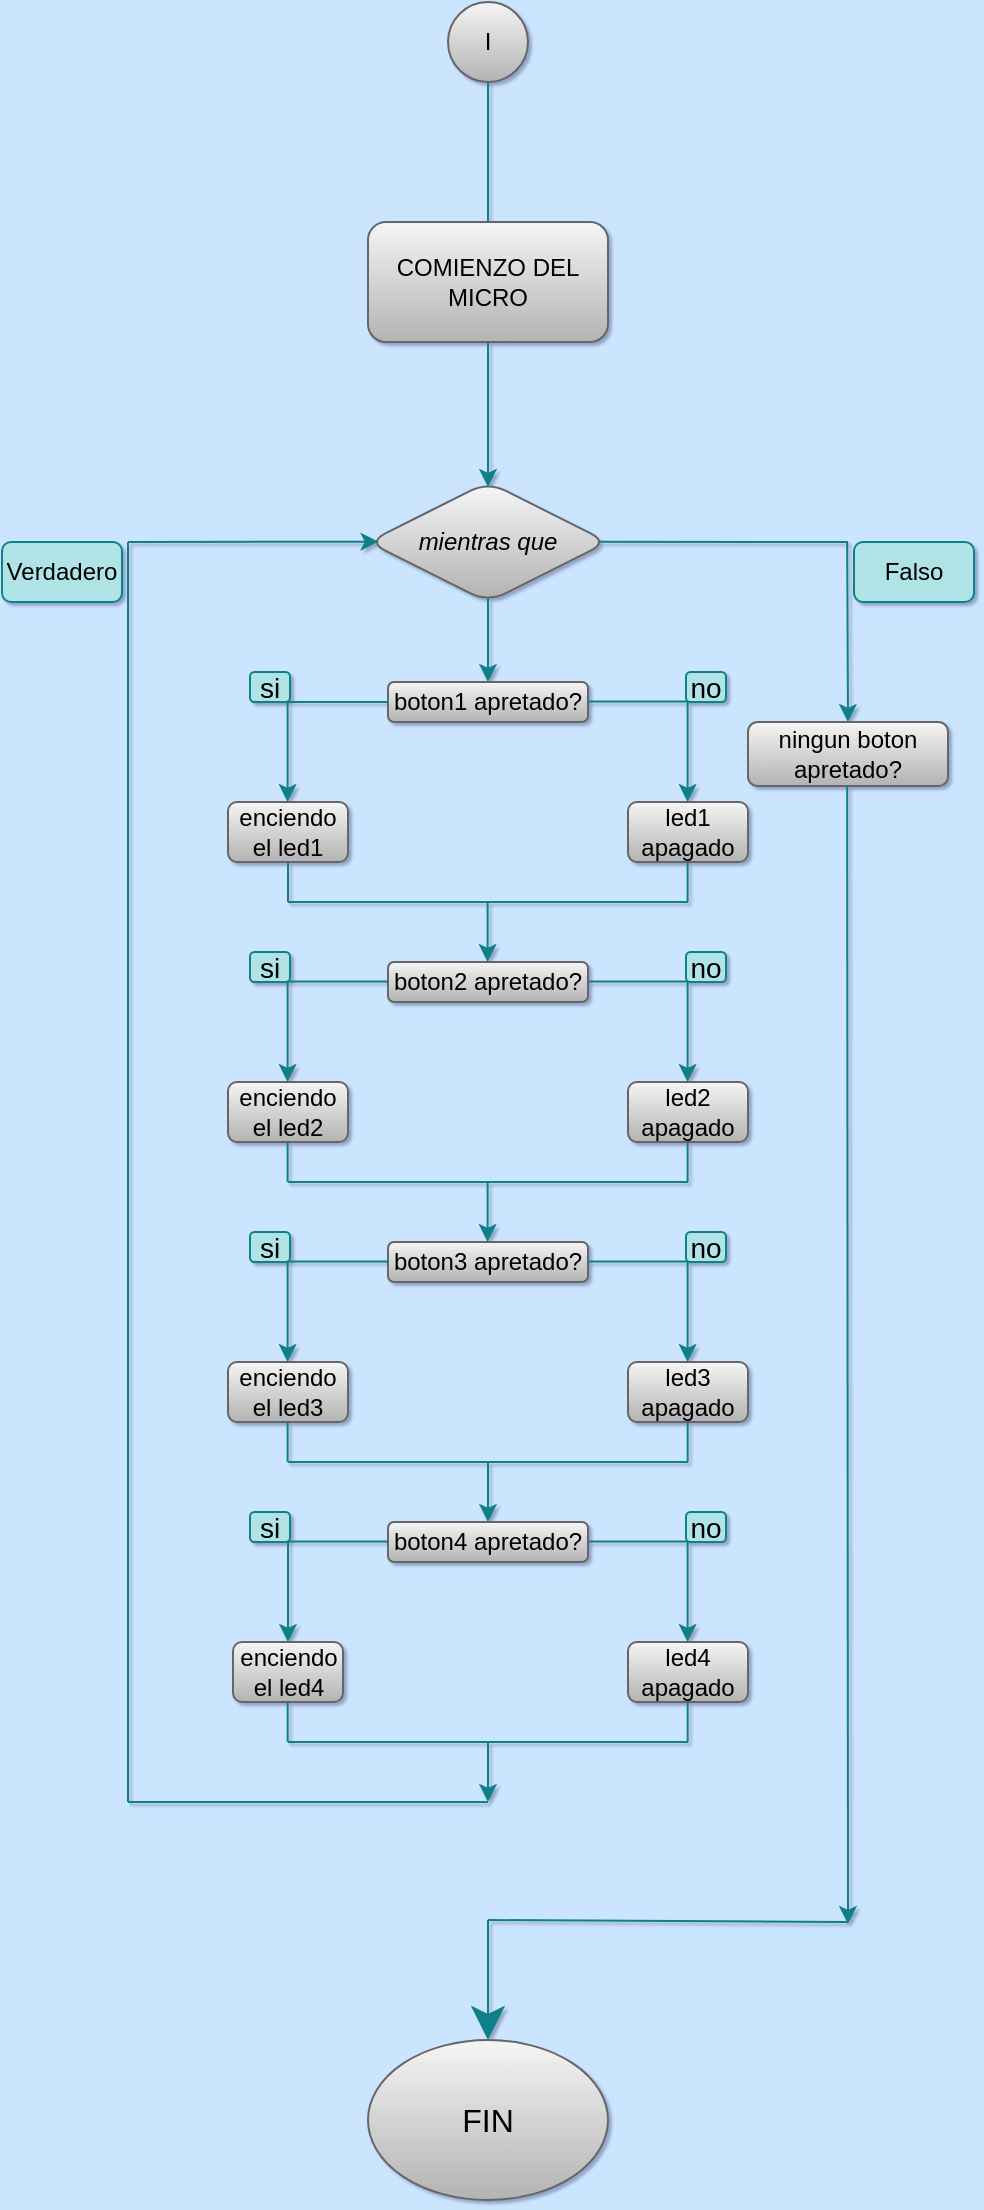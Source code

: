 <mxfile version="20.2.3" type="github">
  <diagram id="C5RBs43oDa-KdzZeNtuy" name="Page-1">
    <mxGraphModel dx="1138" dy="635" grid="0" gridSize="10" guides="1" tooltips="1" connect="1" arrows="1" fold="1" page="1" pageScale="1" pageWidth="583" pageHeight="827" background="#CCE5FF" math="0" shadow="1">
      <root>
        <mxCell id="WIyWlLk6GJQsqaUBKTNV-0" />
        <mxCell id="WIyWlLk6GJQsqaUBKTNV-1" parent="WIyWlLk6GJQsqaUBKTNV-0" />
        <mxCell id="Ib47aiiZTjz7XEFrxoLK-0" value="I" style="ellipse;whiteSpace=wrap;html=1;rounded=1;fillColor=#f5f5f5;strokeColor=#666666;gradientColor=#b3b3b3;" parent="WIyWlLk6GJQsqaUBKTNV-1" vertex="1">
          <mxGeometry x="563" y="62" width="40" height="40" as="geometry" />
        </mxCell>
        <mxCell id="Ib47aiiZTjz7XEFrxoLK-1" value="COMIENZO DEL MICRO" style="rounded=1;whiteSpace=wrap;html=1;fillColor=#f5f5f5;gradientColor=#b3b3b3;strokeColor=#666666;" parent="WIyWlLk6GJQsqaUBKTNV-1" vertex="1">
          <mxGeometry x="523" y="172" width="120" height="60" as="geometry" />
        </mxCell>
        <mxCell id="Ib47aiiZTjz7XEFrxoLK-3" value="" style="endArrow=none;html=1;rounded=1;exitX=0.5;exitY=0;exitDx=0;exitDy=0;entryX=0.5;entryY=1;entryDx=0;entryDy=0;fillColor=#b0e3e6;strokeColor=#0e8088;" parent="WIyWlLk6GJQsqaUBKTNV-1" source="Ib47aiiZTjz7XEFrxoLK-1" target="Ib47aiiZTjz7XEFrxoLK-0" edge="1">
          <mxGeometry width="50" height="50" relative="1" as="geometry">
            <mxPoint x="553" y="162" as="sourcePoint" />
            <mxPoint x="603" y="112" as="targetPoint" />
          </mxGeometry>
        </mxCell>
        <mxCell id="Ib47aiiZTjz7XEFrxoLK-7" value="&lt;i style=&quot;&quot;&gt;mientras que&lt;/i&gt;" style="rhombus;whiteSpace=wrap;html=1;rounded=1;fillColor=#f5f5f5;gradientColor=#b3b3b3;strokeColor=#666666;" parent="WIyWlLk6GJQsqaUBKTNV-1" vertex="1">
          <mxGeometry x="523" y="302" width="120" height="60" as="geometry" />
        </mxCell>
        <mxCell id="Ib47aiiZTjz7XEFrxoLK-8" value="" style="endArrow=classic;html=1;rounded=1;entryX=0.5;entryY=0.041;entryDx=0;entryDy=0;entryPerimeter=0;fillColor=#b0e3e6;strokeColor=#0e8088;" parent="WIyWlLk6GJQsqaUBKTNV-1" target="Ib47aiiZTjz7XEFrxoLK-7" edge="1">
          <mxGeometry width="50" height="50" relative="1" as="geometry">
            <mxPoint x="583" y="232" as="sourcePoint" />
            <mxPoint x="583" y="302" as="targetPoint" />
            <Array as="points" />
          </mxGeometry>
        </mxCell>
        <mxCell id="Ib47aiiZTjz7XEFrxoLK-28" value="led1 apagado" style="rounded=1;whiteSpace=wrap;html=1;fillColor=#f5f5f5;gradientColor=#b3b3b3;strokeColor=#666666;" parent="WIyWlLk6GJQsqaUBKTNV-1" vertex="1">
          <mxGeometry x="653" y="462" width="60" height="30" as="geometry" />
        </mxCell>
        <mxCell id="Ib47aiiZTjz7XEFrxoLK-29" value="enciendo el led1" style="rounded=1;whiteSpace=wrap;html=1;fillColor=#f5f5f5;gradientColor=#b3b3b3;strokeColor=#666666;" parent="WIyWlLk6GJQsqaUBKTNV-1" vertex="1">
          <mxGeometry x="453" y="462" width="60" height="30" as="geometry" />
        </mxCell>
        <mxCell id="Ib47aiiZTjz7XEFrxoLK-32" value="boton2 apretado?" style="rounded=1;whiteSpace=wrap;html=1;fillColor=#f5f5f5;gradientColor=#b3b3b3;strokeColor=#666666;" parent="WIyWlLk6GJQsqaUBKTNV-1" vertex="1">
          <mxGeometry x="533" y="542" width="100" height="20" as="geometry" />
        </mxCell>
        <mxCell id="Ib47aiiZTjz7XEFrxoLK-33" value="led2 apagado" style="rounded=1;whiteSpace=wrap;html=1;fillColor=#f5f5f5;gradientColor=#b3b3b3;strokeColor=#666666;" parent="WIyWlLk6GJQsqaUBKTNV-1" vertex="1">
          <mxGeometry x="653" y="602" width="60" height="30" as="geometry" />
        </mxCell>
        <mxCell id="Ib47aiiZTjz7XEFrxoLK-34" value="enciendo el led2" style="rounded=1;whiteSpace=wrap;html=1;fillColor=#f5f5f5;gradientColor=#b3b3b3;strokeColor=#666666;" parent="WIyWlLk6GJQsqaUBKTNV-1" vertex="1">
          <mxGeometry x="453" y="602" width="60" height="30" as="geometry" />
        </mxCell>
        <mxCell id="Ib47aiiZTjz7XEFrxoLK-43" value="boton3 apretado?" style="rounded=1;whiteSpace=wrap;html=1;fillColor=#f5f5f5;gradientColor=#b3b3b3;strokeColor=#666666;" parent="WIyWlLk6GJQsqaUBKTNV-1" vertex="1">
          <mxGeometry x="533" y="682" width="100" height="20" as="geometry" />
        </mxCell>
        <mxCell id="Ib47aiiZTjz7XEFrxoLK-44" value="led3 apagado" style="rounded=1;whiteSpace=wrap;html=1;fillColor=#f5f5f5;gradientColor=#b3b3b3;strokeColor=#666666;" parent="WIyWlLk6GJQsqaUBKTNV-1" vertex="1">
          <mxGeometry x="653" y="742" width="60" height="30" as="geometry" />
        </mxCell>
        <mxCell id="Ib47aiiZTjz7XEFrxoLK-45" value="enciendo el led3" style="rounded=1;whiteSpace=wrap;html=1;fillColor=#f5f5f5;gradientColor=#b3b3b3;strokeColor=#666666;" parent="WIyWlLk6GJQsqaUBKTNV-1" vertex="1">
          <mxGeometry x="453" y="742" width="60" height="30" as="geometry" />
        </mxCell>
        <mxCell id="V5rcfbVwR7VhMaBgpMkB-2" value="boton4 apretado?" style="rounded=1;whiteSpace=wrap;html=1;fillColor=#f5f5f5;gradientColor=#b3b3b3;strokeColor=#666666;" vertex="1" parent="WIyWlLk6GJQsqaUBKTNV-1">
          <mxGeometry x="533" y="822" width="100" height="20" as="geometry" />
        </mxCell>
        <mxCell id="V5rcfbVwR7VhMaBgpMkB-6" value="led4 apagado" style="rounded=1;whiteSpace=wrap;html=1;fillColor=#f5f5f5;gradientColor=#b3b3b3;strokeColor=#666666;" vertex="1" parent="WIyWlLk6GJQsqaUBKTNV-1">
          <mxGeometry x="653" y="882" width="60" height="30" as="geometry" />
        </mxCell>
        <mxCell id="V5rcfbVwR7VhMaBgpMkB-8" value="enciendo el led4" style="rounded=1;whiteSpace=wrap;html=1;fillColor=#f5f5f5;gradientColor=#b3b3b3;strokeColor=#666666;" vertex="1" parent="WIyWlLk6GJQsqaUBKTNV-1">
          <mxGeometry x="455.5" y="882" width="55" height="30" as="geometry" />
        </mxCell>
        <mxCell id="V5rcfbVwR7VhMaBgpMkB-9" value="" style="endArrow=classic;html=1;rounded=1;exitX=0.5;exitY=1;exitDx=0;exitDy=0;startArrow=none;" edge="1" parent="WIyWlLk6GJQsqaUBKTNV-1" source="Ib47aiiZTjz7XEFrxoLK-26">
          <mxGeometry width="50" height="50" relative="1" as="geometry">
            <mxPoint x="583" y="372" as="sourcePoint" />
            <mxPoint x="583" y="412" as="targetPoint" />
          </mxGeometry>
        </mxCell>
        <mxCell id="V5rcfbVwR7VhMaBgpMkB-10" value="" style="endArrow=classic;html=1;rounded=1;entryX=0.044;entryY=0.497;entryDx=0;entryDy=0;entryPerimeter=0;fillColor=#b0e3e6;strokeColor=#0e8088;" edge="1" parent="WIyWlLk6GJQsqaUBKTNV-1" target="Ib47aiiZTjz7XEFrxoLK-7">
          <mxGeometry width="50" height="50" relative="1" as="geometry">
            <mxPoint x="403" y="332" as="sourcePoint" />
            <mxPoint x="583" y="512" as="targetPoint" />
          </mxGeometry>
        </mxCell>
        <mxCell id="V5rcfbVwR7VhMaBgpMkB-11" value="" style="endArrow=none;html=1;rounded=1;fillColor=#b0e3e6;strokeColor=#0e8088;" edge="1" parent="WIyWlLk6GJQsqaUBKTNV-1">
          <mxGeometry width="50" height="50" relative="1" as="geometry">
            <mxPoint x="403" y="962" as="sourcePoint" />
            <mxPoint x="403" y="332" as="targetPoint" />
          </mxGeometry>
        </mxCell>
        <mxCell id="V5rcfbVwR7VhMaBgpMkB-12" value="" style="endArrow=none;html=1;rounded=1;fillColor=#b0e3e6;strokeColor=#0e8088;" edge="1" parent="WIyWlLk6GJQsqaUBKTNV-1">
          <mxGeometry width="50" height="50" relative="1" as="geometry">
            <mxPoint x="403" y="962" as="sourcePoint" />
            <mxPoint x="583" y="962" as="targetPoint" />
          </mxGeometry>
        </mxCell>
        <mxCell id="Ib47aiiZTjz7XEFrxoLK-26" value="boton1 apretado?" style="rounded=1;whiteSpace=wrap;html=1;fillColor=#f5f5f5;gradientColor=#b3b3b3;strokeColor=#666666;" parent="WIyWlLk6GJQsqaUBKTNV-1" vertex="1">
          <mxGeometry x="533" y="402" width="100" height="20" as="geometry" />
        </mxCell>
        <mxCell id="V5rcfbVwR7VhMaBgpMkB-49" value="" style="endArrow=none;html=1;rounded=1;entryX=0;entryY=0.5;entryDx=0;entryDy=0;fillColor=#b0e3e6;strokeColor=#0e8088;" edge="1" parent="WIyWlLk6GJQsqaUBKTNV-1" target="Ib47aiiZTjz7XEFrxoLK-26">
          <mxGeometry width="50" height="50" relative="1" as="geometry">
            <mxPoint x="483" y="412" as="sourcePoint" />
            <mxPoint x="523" y="452" as="targetPoint" />
          </mxGeometry>
        </mxCell>
        <mxCell id="V5rcfbVwR7VhMaBgpMkB-50" value="" style="endArrow=none;html=1;rounded=1;entryX=0;entryY=0.5;entryDx=0;entryDy=0;fillColor=#b0e3e6;strokeColor=#0e8088;" edge="1" parent="WIyWlLk6GJQsqaUBKTNV-1">
          <mxGeometry width="50" height="50" relative="1" as="geometry">
            <mxPoint x="633" y="411.8" as="sourcePoint" />
            <mxPoint x="683" y="411.8" as="targetPoint" />
          </mxGeometry>
        </mxCell>
        <mxCell id="V5rcfbVwR7VhMaBgpMkB-51" value="" style="endArrow=none;html=1;rounded=1;entryX=0;entryY=0.5;entryDx=0;entryDy=0;fillColor=#b0e3e6;strokeColor=#0e8088;" edge="1" parent="WIyWlLk6GJQsqaUBKTNV-1">
          <mxGeometry width="50" height="50" relative="1" as="geometry">
            <mxPoint x="633" y="551.8" as="sourcePoint" />
            <mxPoint x="683" y="551.8" as="targetPoint" />
          </mxGeometry>
        </mxCell>
        <mxCell id="V5rcfbVwR7VhMaBgpMkB-52" value="" style="endArrow=none;html=1;rounded=1;entryX=0;entryY=0.5;entryDx=0;entryDy=0;fillColor=#b0e3e6;strokeColor=#0e8088;" edge="1" parent="WIyWlLk6GJQsqaUBKTNV-1">
          <mxGeometry width="50" height="50" relative="1" as="geometry">
            <mxPoint x="483" y="551.8" as="sourcePoint" />
            <mxPoint x="533" y="551.8" as="targetPoint" />
            <Array as="points" />
          </mxGeometry>
        </mxCell>
        <mxCell id="V5rcfbVwR7VhMaBgpMkB-53" value="" style="endArrow=none;html=1;rounded=1;entryX=0;entryY=0.5;entryDx=0;entryDy=0;fillColor=#b0e3e6;strokeColor=#0e8088;" edge="1" parent="WIyWlLk6GJQsqaUBKTNV-1">
          <mxGeometry width="50" height="50" relative="1" as="geometry">
            <mxPoint x="483" y="691.8" as="sourcePoint" />
            <mxPoint x="533" y="691.8" as="targetPoint" />
            <Array as="points" />
          </mxGeometry>
        </mxCell>
        <mxCell id="V5rcfbVwR7VhMaBgpMkB-54" value="" style="endArrow=none;html=1;rounded=1;entryX=0;entryY=0.5;entryDx=0;entryDy=0;fillColor=#b0e3e6;strokeColor=#0e8088;" edge="1" parent="WIyWlLk6GJQsqaUBKTNV-1">
          <mxGeometry width="50" height="50" relative="1" as="geometry">
            <mxPoint x="633" y="691.8" as="sourcePoint" />
            <mxPoint x="683" y="691.8" as="targetPoint" />
            <Array as="points" />
          </mxGeometry>
        </mxCell>
        <mxCell id="V5rcfbVwR7VhMaBgpMkB-55" value="" style="endArrow=none;html=1;rounded=1;entryX=0;entryY=0.5;entryDx=0;entryDy=0;fillColor=#b0e3e6;strokeColor=#0e8088;" edge="1" parent="WIyWlLk6GJQsqaUBKTNV-1">
          <mxGeometry width="50" height="50" relative="1" as="geometry">
            <mxPoint x="633" y="831.8" as="sourcePoint" />
            <mxPoint x="683" y="831.8" as="targetPoint" />
            <Array as="points" />
          </mxGeometry>
        </mxCell>
        <mxCell id="V5rcfbVwR7VhMaBgpMkB-56" value="" style="endArrow=none;html=1;rounded=1;entryX=0;entryY=0.5;entryDx=0;entryDy=0;fillColor=#b0e3e6;strokeColor=#0e8088;" edge="1" parent="WIyWlLk6GJQsqaUBKTNV-1">
          <mxGeometry width="50" height="50" relative="1" as="geometry">
            <mxPoint x="483" y="831.8" as="sourcePoint" />
            <mxPoint x="533" y="831.8" as="targetPoint" />
            <Array as="points" />
          </mxGeometry>
        </mxCell>
        <mxCell id="V5rcfbVwR7VhMaBgpMkB-57" value="" style="endArrow=classic;html=1;rounded=1;entryX=0.5;entryY=0;entryDx=0;entryDy=0;fillColor=#b0e3e6;strokeColor=#0e8088;" edge="1" parent="WIyWlLk6GJQsqaUBKTNV-1" target="V5rcfbVwR7VhMaBgpMkB-8">
          <mxGeometry width="50" height="50" relative="1" as="geometry">
            <mxPoint x="483" y="832" as="sourcePoint" />
            <mxPoint x="503" y="822" as="targetPoint" />
          </mxGeometry>
        </mxCell>
        <mxCell id="V5rcfbVwR7VhMaBgpMkB-58" value="" style="endArrow=classic;html=1;rounded=1;entryX=0.5;entryY=0;entryDx=0;entryDy=0;fillColor=#b0e3e6;strokeColor=#0e8088;" edge="1" parent="WIyWlLk6GJQsqaUBKTNV-1">
          <mxGeometry width="50" height="50" relative="1" as="geometry">
            <mxPoint x="682.8" y="832" as="sourcePoint" />
            <mxPoint x="682.8" y="882" as="targetPoint" />
          </mxGeometry>
        </mxCell>
        <mxCell id="V5rcfbVwR7VhMaBgpMkB-59" value="" style="endArrow=classic;html=1;rounded=1;entryX=0.5;entryY=0;entryDx=0;entryDy=0;fillColor=#b0e3e6;strokeColor=#0e8088;" edge="1" parent="WIyWlLk6GJQsqaUBKTNV-1">
          <mxGeometry width="50" height="50" relative="1" as="geometry">
            <mxPoint x="682.8" y="692" as="sourcePoint" />
            <mxPoint x="682.8" y="742" as="targetPoint" />
          </mxGeometry>
        </mxCell>
        <mxCell id="V5rcfbVwR7VhMaBgpMkB-60" value="" style="endArrow=classic;html=1;rounded=1;entryX=0.5;entryY=0;entryDx=0;entryDy=0;fillColor=#b0e3e6;strokeColor=#0e8088;" edge="1" parent="WIyWlLk6GJQsqaUBKTNV-1">
          <mxGeometry width="50" height="50" relative="1" as="geometry">
            <mxPoint x="482.8" y="692" as="sourcePoint" />
            <mxPoint x="482.8" y="742" as="targetPoint" />
          </mxGeometry>
        </mxCell>
        <mxCell id="V5rcfbVwR7VhMaBgpMkB-62" value="" style="endArrow=classic;html=1;rounded=1;entryX=0.5;entryY=0;entryDx=0;entryDy=0;fillColor=#b0e3e6;strokeColor=#0e8088;" edge="1" parent="WIyWlLk6GJQsqaUBKTNV-1">
          <mxGeometry width="50" height="50" relative="1" as="geometry">
            <mxPoint x="682.8" y="552" as="sourcePoint" />
            <mxPoint x="682.8" y="602" as="targetPoint" />
          </mxGeometry>
        </mxCell>
        <mxCell id="V5rcfbVwR7VhMaBgpMkB-63" value="" style="endArrow=classic;html=1;rounded=1;entryX=0.5;entryY=0;entryDx=0;entryDy=0;fillColor=#b0e3e6;strokeColor=#0e8088;" edge="1" parent="WIyWlLk6GJQsqaUBKTNV-1">
          <mxGeometry width="50" height="50" relative="1" as="geometry">
            <mxPoint x="482.8" y="552" as="sourcePoint" />
            <mxPoint x="482.8" y="602" as="targetPoint" />
          </mxGeometry>
        </mxCell>
        <mxCell id="V5rcfbVwR7VhMaBgpMkB-64" value="" style="endArrow=classic;html=1;rounded=1;entryX=0.5;entryY=0;entryDx=0;entryDy=0;fillColor=#b0e3e6;strokeColor=#0e8088;" edge="1" parent="WIyWlLk6GJQsqaUBKTNV-1">
          <mxGeometry width="50" height="50" relative="1" as="geometry">
            <mxPoint x="482.8" y="412" as="sourcePoint" />
            <mxPoint x="482.8" y="462" as="targetPoint" />
          </mxGeometry>
        </mxCell>
        <mxCell id="V5rcfbVwR7VhMaBgpMkB-65" value="" style="endArrow=classic;html=1;rounded=1;entryX=0.5;entryY=0;entryDx=0;entryDy=0;fillColor=#b0e3e6;strokeColor=#0e8088;" edge="1" parent="WIyWlLk6GJQsqaUBKTNV-1">
          <mxGeometry width="50" height="50" relative="1" as="geometry">
            <mxPoint x="682.8" y="412" as="sourcePoint" />
            <mxPoint x="682.8" y="462" as="targetPoint" />
          </mxGeometry>
        </mxCell>
        <mxCell id="V5rcfbVwR7VhMaBgpMkB-66" value="" style="endArrow=classic;html=1;rounded=1;entryX=0.5;entryY=0;entryDx=0;entryDy=0;exitX=0.5;exitY=0.968;exitDx=0;exitDy=0;exitPerimeter=0;fillColor=#b0e3e6;strokeColor=#0e8088;" edge="1" parent="WIyWlLk6GJQsqaUBKTNV-1" source="Ib47aiiZTjz7XEFrxoLK-7" target="Ib47aiiZTjz7XEFrxoLK-26">
          <mxGeometry width="50" height="50" relative="1" as="geometry">
            <mxPoint x="513" y="432" as="sourcePoint" />
            <mxPoint x="563" y="382" as="targetPoint" />
          </mxGeometry>
        </mxCell>
        <mxCell id="V5rcfbVwR7VhMaBgpMkB-67" value="" style="endArrow=none;html=1;rounded=1;entryX=0.5;entryY=1;entryDx=0;entryDy=0;fillColor=#b0e3e6;strokeColor=#0e8088;" edge="1" parent="WIyWlLk6GJQsqaUBKTNV-1" target="Ib47aiiZTjz7XEFrxoLK-29">
          <mxGeometry width="50" height="50" relative="1" as="geometry">
            <mxPoint x="483" y="512" as="sourcePoint" />
            <mxPoint x="573" y="442" as="targetPoint" />
          </mxGeometry>
        </mxCell>
        <mxCell id="V5rcfbVwR7VhMaBgpMkB-68" value="" style="endArrow=none;html=1;rounded=1;entryX=0.5;entryY=1;entryDx=0;entryDy=0;fillColor=#b0e3e6;strokeColor=#0e8088;" edge="1" parent="WIyWlLk6GJQsqaUBKTNV-1">
          <mxGeometry width="50" height="50" relative="1" as="geometry">
            <mxPoint x="682.8" y="512" as="sourcePoint" />
            <mxPoint x="682.8" y="492" as="targetPoint" />
          </mxGeometry>
        </mxCell>
        <mxCell id="V5rcfbVwR7VhMaBgpMkB-69" value="" style="endArrow=none;html=1;rounded=1;fillColor=#b0e3e6;strokeColor=#0e8088;" edge="1" parent="WIyWlLk6GJQsqaUBKTNV-1">
          <mxGeometry width="50" height="50" relative="1" as="geometry">
            <mxPoint x="483" y="512" as="sourcePoint" />
            <mxPoint x="683" y="512" as="targetPoint" />
          </mxGeometry>
        </mxCell>
        <mxCell id="V5rcfbVwR7VhMaBgpMkB-70" value="" style="endArrow=none;html=1;rounded=1;entryX=0.5;entryY=1;entryDx=0;entryDy=0;fillColor=#b0e3e6;strokeColor=#0e8088;" edge="1" parent="WIyWlLk6GJQsqaUBKTNV-1">
          <mxGeometry width="50" height="50" relative="1" as="geometry">
            <mxPoint x="482.8" y="652" as="sourcePoint" />
            <mxPoint x="482.8" y="632" as="targetPoint" />
          </mxGeometry>
        </mxCell>
        <mxCell id="V5rcfbVwR7VhMaBgpMkB-71" value="" style="endArrow=none;html=1;rounded=1;entryX=0.5;entryY=1;entryDx=0;entryDy=0;fillColor=#b0e3e6;strokeColor=#0e8088;" edge="1" parent="WIyWlLk6GJQsqaUBKTNV-1">
          <mxGeometry width="50" height="50" relative="1" as="geometry">
            <mxPoint x="682.8" y="652" as="sourcePoint" />
            <mxPoint x="682.8" y="632" as="targetPoint" />
          </mxGeometry>
        </mxCell>
        <mxCell id="V5rcfbVwR7VhMaBgpMkB-72" value="" style="endArrow=none;html=1;rounded=1;fillColor=#b0e3e6;strokeColor=#0e8088;" edge="1" parent="WIyWlLk6GJQsqaUBKTNV-1">
          <mxGeometry width="50" height="50" relative="1" as="geometry">
            <mxPoint x="483" y="652" as="sourcePoint" />
            <mxPoint x="683" y="652" as="targetPoint" />
          </mxGeometry>
        </mxCell>
        <mxCell id="V5rcfbVwR7VhMaBgpMkB-73" value="" style="endArrow=none;html=1;rounded=1;entryX=0.5;entryY=1;entryDx=0;entryDy=0;fillColor=#b0e3e6;strokeColor=#0e8088;" edge="1" parent="WIyWlLk6GJQsqaUBKTNV-1">
          <mxGeometry width="50" height="50" relative="1" as="geometry">
            <mxPoint x="482.8" y="792" as="sourcePoint" />
            <mxPoint x="482.8" y="772" as="targetPoint" />
            <Array as="points" />
          </mxGeometry>
        </mxCell>
        <mxCell id="V5rcfbVwR7VhMaBgpMkB-75" value="" style="endArrow=none;html=1;rounded=1;entryX=0.5;entryY=1;entryDx=0;entryDy=0;fillColor=#b0e3e6;strokeColor=#0e8088;" edge="1" parent="WIyWlLk6GJQsqaUBKTNV-1">
          <mxGeometry width="50" height="50" relative="1" as="geometry">
            <mxPoint x="682.83" y="792" as="sourcePoint" />
            <mxPoint x="682.83" y="772" as="targetPoint" />
            <Array as="points">
              <mxPoint x="682.83" y="782" />
            </Array>
          </mxGeometry>
        </mxCell>
        <mxCell id="V5rcfbVwR7VhMaBgpMkB-76" value="" style="endArrow=none;html=1;rounded=1;fillColor=#b0e3e6;strokeColor=#0e8088;" edge="1" parent="WIyWlLk6GJQsqaUBKTNV-1">
          <mxGeometry width="50" height="50" relative="1" as="geometry">
            <mxPoint x="483" y="792" as="sourcePoint" />
            <mxPoint x="683" y="792" as="targetPoint" />
          </mxGeometry>
        </mxCell>
        <mxCell id="V5rcfbVwR7VhMaBgpMkB-77" value="" style="endArrow=none;html=1;rounded=1;entryX=0.5;entryY=1;entryDx=0;entryDy=0;fillColor=#b0e3e6;strokeColor=#0e8088;" edge="1" parent="WIyWlLk6GJQsqaUBKTNV-1">
          <mxGeometry width="50" height="50" relative="1" as="geometry">
            <mxPoint x="482.83" y="932" as="sourcePoint" />
            <mxPoint x="482.83" y="912" as="targetPoint" />
            <Array as="points" />
          </mxGeometry>
        </mxCell>
        <mxCell id="V5rcfbVwR7VhMaBgpMkB-78" value="" style="endArrow=none;html=1;rounded=1;entryX=0.5;entryY=1;entryDx=0;entryDy=0;fillColor=#b0e3e6;strokeColor=#0e8088;" edge="1" parent="WIyWlLk6GJQsqaUBKTNV-1">
          <mxGeometry width="50" height="50" relative="1" as="geometry">
            <mxPoint x="682.83" y="932" as="sourcePoint" />
            <mxPoint x="682.83" y="912" as="targetPoint" />
            <Array as="points" />
          </mxGeometry>
        </mxCell>
        <mxCell id="V5rcfbVwR7VhMaBgpMkB-79" value="" style="endArrow=none;html=1;rounded=1;fillColor=#b0e3e6;strokeColor=#0e8088;" edge="1" parent="WIyWlLk6GJQsqaUBKTNV-1">
          <mxGeometry width="50" height="50" relative="1" as="geometry">
            <mxPoint x="483" y="932" as="sourcePoint" />
            <mxPoint x="683" y="932" as="targetPoint" />
          </mxGeometry>
        </mxCell>
        <mxCell id="V5rcfbVwR7VhMaBgpMkB-82" value="" style="endArrow=classic;html=1;rounded=1;fillColor=#b0e3e6;strokeColor=#0e8088;" edge="1" parent="WIyWlLk6GJQsqaUBKTNV-1">
          <mxGeometry width="50" height="50" relative="1" as="geometry">
            <mxPoint x="583" y="932" as="sourcePoint" />
            <mxPoint x="583" y="962" as="targetPoint" />
          </mxGeometry>
        </mxCell>
        <mxCell id="V5rcfbVwR7VhMaBgpMkB-83" value="" style="endArrow=classic;html=1;rounded=1;entryX=0.5;entryY=0;entryDx=0;entryDy=0;fillColor=#b0e3e6;strokeColor=#0e8088;" edge="1" parent="WIyWlLk6GJQsqaUBKTNV-1" target="V5rcfbVwR7VhMaBgpMkB-2">
          <mxGeometry width="50" height="50" relative="1" as="geometry">
            <mxPoint x="583" y="792" as="sourcePoint" />
            <mxPoint x="593" y="832" as="targetPoint" />
          </mxGeometry>
        </mxCell>
        <mxCell id="V5rcfbVwR7VhMaBgpMkB-84" value="" style="endArrow=classic;html=1;rounded=1;entryX=0.5;entryY=0;entryDx=0;entryDy=0;fillColor=#b0e3e6;strokeColor=#0e8088;" edge="1" parent="WIyWlLk6GJQsqaUBKTNV-1">
          <mxGeometry width="50" height="50" relative="1" as="geometry">
            <mxPoint x="582.8" y="652" as="sourcePoint" />
            <mxPoint x="582.8" y="682" as="targetPoint" />
          </mxGeometry>
        </mxCell>
        <mxCell id="V5rcfbVwR7VhMaBgpMkB-85" value="" style="endArrow=classic;html=1;rounded=1;entryX=0.5;entryY=0;entryDx=0;entryDy=0;fillColor=#b0e3e6;strokeColor=#0e8088;" edge="1" parent="WIyWlLk6GJQsqaUBKTNV-1">
          <mxGeometry width="50" height="50" relative="1" as="geometry">
            <mxPoint x="582.8" y="512" as="sourcePoint" />
            <mxPoint x="582.8" y="542" as="targetPoint" />
          </mxGeometry>
        </mxCell>
        <mxCell id="V5rcfbVwR7VhMaBgpMkB-89" value="" style="endArrow=none;html=1;rounded=1;fontSize=12;startSize=14;endSize=14;fillColor=#b0e3e6;strokeColor=#0e8088;entryX=0.962;entryY=0.498;entryDx=0;entryDy=0;entryPerimeter=0;" edge="1" parent="WIyWlLk6GJQsqaUBKTNV-1" target="Ib47aiiZTjz7XEFrxoLK-7">
          <mxGeometry width="50" height="50" relative="1" as="geometry">
            <mxPoint x="763" y="332" as="sourcePoint" />
            <mxPoint x="643" y="332" as="targetPoint" />
          </mxGeometry>
        </mxCell>
        <mxCell id="V5rcfbVwR7VhMaBgpMkB-92" value="" style="endArrow=none;html=1;rounded=1;fontSize=12;startSize=14;endSize=14;fillColor=#b0e3e6;strokeColor=#0e8088;" edge="1" parent="WIyWlLk6GJQsqaUBKTNV-1">
          <mxGeometry width="50" height="50" relative="1" as="geometry">
            <mxPoint x="583" y="1021" as="sourcePoint" />
            <mxPoint x="763" y="1022" as="targetPoint" />
          </mxGeometry>
        </mxCell>
        <mxCell id="V5rcfbVwR7VhMaBgpMkB-93" value="" style="endArrow=classic;html=1;rounded=1;fontSize=12;startSize=14;endSize=14;fillColor=#b0e3e6;strokeColor=#0e8088;entryX=0.5;entryY=0;entryDx=0;entryDy=0;" edge="1" parent="WIyWlLk6GJQsqaUBKTNV-1" target="V5rcfbVwR7VhMaBgpMkB-94">
          <mxGeometry width="50" height="50" relative="1" as="geometry">
            <mxPoint x="583" y="1021" as="sourcePoint" />
            <mxPoint x="593" y="1082" as="targetPoint" />
          </mxGeometry>
        </mxCell>
        <mxCell id="V5rcfbVwR7VhMaBgpMkB-94" value="FIN" style="ellipse;whiteSpace=wrap;html=1;fontSize=16;rounded=1;fillColor=#f5f5f5;gradientColor=#b3b3b3;strokeColor=#666666;" vertex="1" parent="WIyWlLk6GJQsqaUBKTNV-1">
          <mxGeometry x="523" y="1081" width="120" height="80" as="geometry" />
        </mxCell>
        <mxCell id="V5rcfbVwR7VhMaBgpMkB-97" value="Verdadero" style="rounded=1;whiteSpace=wrap;html=1;fillColor=#b0e3e6;strokeColor=#0e8088;" vertex="1" parent="WIyWlLk6GJQsqaUBKTNV-1">
          <mxGeometry x="340" y="332" width="60" height="30" as="geometry" />
        </mxCell>
        <mxCell id="V5rcfbVwR7VhMaBgpMkB-98" value="Falso" style="rounded=1;whiteSpace=wrap;html=1;fillColor=#b0e3e6;strokeColor=#0e8088;" vertex="1" parent="WIyWlLk6GJQsqaUBKTNV-1">
          <mxGeometry x="766" y="332" width="60" height="30" as="geometry" />
        </mxCell>
        <mxCell id="V5rcfbVwR7VhMaBgpMkB-99" value="ningun boton apretado?" style="rounded=1;whiteSpace=wrap;html=1;fillColor=#f5f5f5;gradientColor=#b3b3b3;strokeColor=#666666;" vertex="1" parent="WIyWlLk6GJQsqaUBKTNV-1">
          <mxGeometry x="713" y="422" width="100" height="32" as="geometry" />
        </mxCell>
        <mxCell id="V5rcfbVwR7VhMaBgpMkB-101" value="" style="endArrow=classic;html=1;rounded=1;entryX=0.5;entryY=0;entryDx=0;entryDy=0;fillColor=#b0e3e6;strokeColor=#0e8088;" edge="1" parent="WIyWlLk6GJQsqaUBKTNV-1" target="V5rcfbVwR7VhMaBgpMkB-99">
          <mxGeometry width="50" height="50" relative="1" as="geometry">
            <mxPoint x="762.58" y="332" as="sourcePoint" />
            <mxPoint x="762.58" y="382" as="targetPoint" />
          </mxGeometry>
        </mxCell>
        <mxCell id="V5rcfbVwR7VhMaBgpMkB-105" value="" style="endArrow=classic;html=1;rounded=1;fillColor=#b0e3e6;strokeColor=#0e8088;" edge="1" parent="WIyWlLk6GJQsqaUBKTNV-1">
          <mxGeometry width="50" height="50" relative="1" as="geometry">
            <mxPoint x="762.58" y="454" as="sourcePoint" />
            <mxPoint x="763" y="1023" as="targetPoint" />
          </mxGeometry>
        </mxCell>
        <mxCell id="V5rcfbVwR7VhMaBgpMkB-106" value="si" style="rounded=1;whiteSpace=wrap;html=1;labelBackgroundColor=none;fontSize=14;direction=west;fillColor=#b0e3e6;strokeColor=#0e8088;" vertex="1" parent="WIyWlLk6GJQsqaUBKTNV-1">
          <mxGeometry x="464" y="397" width="20" height="15" as="geometry" />
        </mxCell>
        <mxCell id="V5rcfbVwR7VhMaBgpMkB-107" value="no" style="rounded=1;whiteSpace=wrap;html=1;labelBackgroundColor=none;fontSize=14;fillColor=#b0e3e6;strokeColor=#0e8088;" vertex="1" parent="WIyWlLk6GJQsqaUBKTNV-1">
          <mxGeometry x="682" y="397" width="20" height="15" as="geometry" />
        </mxCell>
        <mxCell id="V5rcfbVwR7VhMaBgpMkB-108" value="si" style="rounded=1;whiteSpace=wrap;html=1;labelBackgroundColor=none;fontSize=14;direction=west;fillColor=#b0e3e6;strokeColor=#0e8088;" vertex="1" parent="WIyWlLk6GJQsqaUBKTNV-1">
          <mxGeometry x="464" y="537" width="20" height="15" as="geometry" />
        </mxCell>
        <mxCell id="V5rcfbVwR7VhMaBgpMkB-109" value="no" style="rounded=1;whiteSpace=wrap;html=1;labelBackgroundColor=none;fontSize=14;direction=west;fillColor=#b0e3e6;strokeColor=#0e8088;" vertex="1" parent="WIyWlLk6GJQsqaUBKTNV-1">
          <mxGeometry x="682" y="537" width="20" height="15" as="geometry" />
        </mxCell>
        <mxCell id="V5rcfbVwR7VhMaBgpMkB-110" value="si" style="rounded=1;whiteSpace=wrap;html=1;labelBackgroundColor=none;fontSize=14;direction=west;fillColor=#b0e3e6;strokeColor=#0e8088;" vertex="1" parent="WIyWlLk6GJQsqaUBKTNV-1">
          <mxGeometry x="464" y="677" width="20" height="15" as="geometry" />
        </mxCell>
        <mxCell id="V5rcfbVwR7VhMaBgpMkB-113" value="no" style="rounded=1;whiteSpace=wrap;html=1;labelBackgroundColor=none;fontSize=14;direction=west;fillColor=#b0e3e6;strokeColor=#0e8088;" vertex="1" parent="WIyWlLk6GJQsqaUBKTNV-1">
          <mxGeometry x="682" y="677" width="20" height="15" as="geometry" />
        </mxCell>
        <mxCell id="V5rcfbVwR7VhMaBgpMkB-114" value="si" style="rounded=1;whiteSpace=wrap;html=1;labelBackgroundColor=none;fontSize=14;direction=west;fillColor=#b0e3e6;strokeColor=#0e8088;" vertex="1" parent="WIyWlLk6GJQsqaUBKTNV-1">
          <mxGeometry x="464" y="817" width="20" height="15" as="geometry" />
        </mxCell>
        <mxCell id="V5rcfbVwR7VhMaBgpMkB-116" value="no" style="rounded=1;whiteSpace=wrap;html=1;labelBackgroundColor=none;fontSize=14;direction=west;fillColor=#b0e3e6;strokeColor=#0e8088;" vertex="1" parent="WIyWlLk6GJQsqaUBKTNV-1">
          <mxGeometry x="682" y="817" width="20" height="15" as="geometry" />
        </mxCell>
      </root>
    </mxGraphModel>
  </diagram>
</mxfile>
